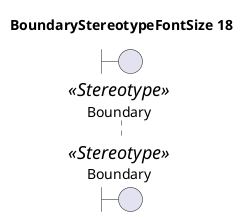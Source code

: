 @startuml
'!include ../../../plantuml-styles/plantuml-ae-skinparam-ex.iuml

skinparam BoundaryStereotypeFontSize 18

title BoundaryStereotypeFontSize 18

boundary Boundary <<Stereotype>>

@enduml